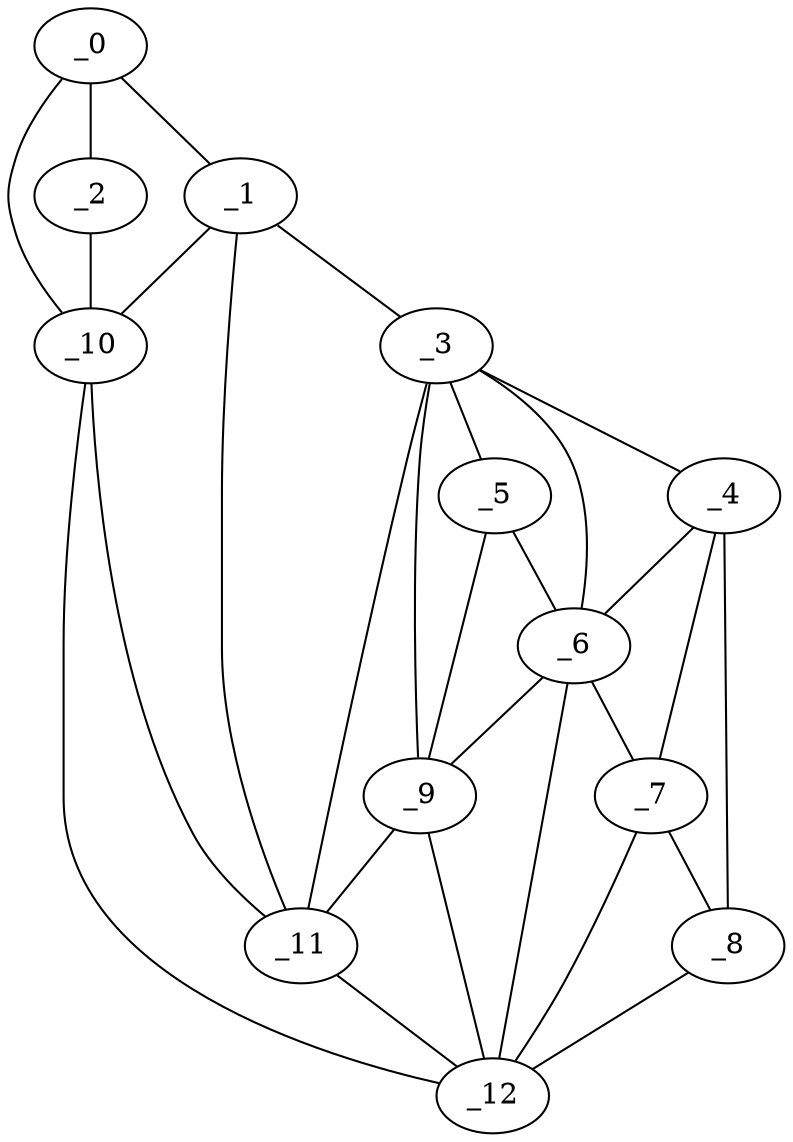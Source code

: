 graph "obj22__90.gxl" {
	_0	 [x=50,
		y=22];
	_1	 [x=50,
		y=34];
	_0 -- _1	 [valence=1];
	_2	 [x=52,
		y=6];
	_0 -- _2	 [valence=1];
	_10	 [x=80,
		y=7];
	_0 -- _10	 [valence=1];
	_3	 [x=52,
		y=58];
	_1 -- _3	 [valence=1];
	_1 -- _10	 [valence=2];
	_11	 [x=80,
		y=57];
	_1 -- _11	 [valence=2];
	_2 -- _10	 [valence=1];
	_4	 [x=61,
		y=123];
	_3 -- _4	 [valence=1];
	_5	 [x=78,
		y=81];
	_3 -- _5	 [valence=2];
	_6	 [x=78,
		y=89];
	_3 -- _6	 [valence=2];
	_9	 [x=79,
		y=71];
	_3 -- _9	 [valence=1];
	_3 -- _11	 [valence=1];
	_4 -- _6	 [valence=1];
	_7	 [x=78,
		y=105];
	_4 -- _7	 [valence=2];
	_8	 [x=78,
		y=121];
	_4 -- _8	 [valence=1];
	_5 -- _6	 [valence=1];
	_5 -- _9	 [valence=2];
	_6 -- _7	 [valence=2];
	_6 -- _9	 [valence=2];
	_12	 [x=81,
		y=115];
	_6 -- _12	 [valence=2];
	_7 -- _8	 [valence=2];
	_7 -- _12	 [valence=2];
	_8 -- _12	 [valence=1];
	_9 -- _11	 [valence=2];
	_9 -- _12	 [valence=2];
	_10 -- _11	 [valence=1];
	_10 -- _12	 [valence=1];
	_11 -- _12	 [valence=1];
}
